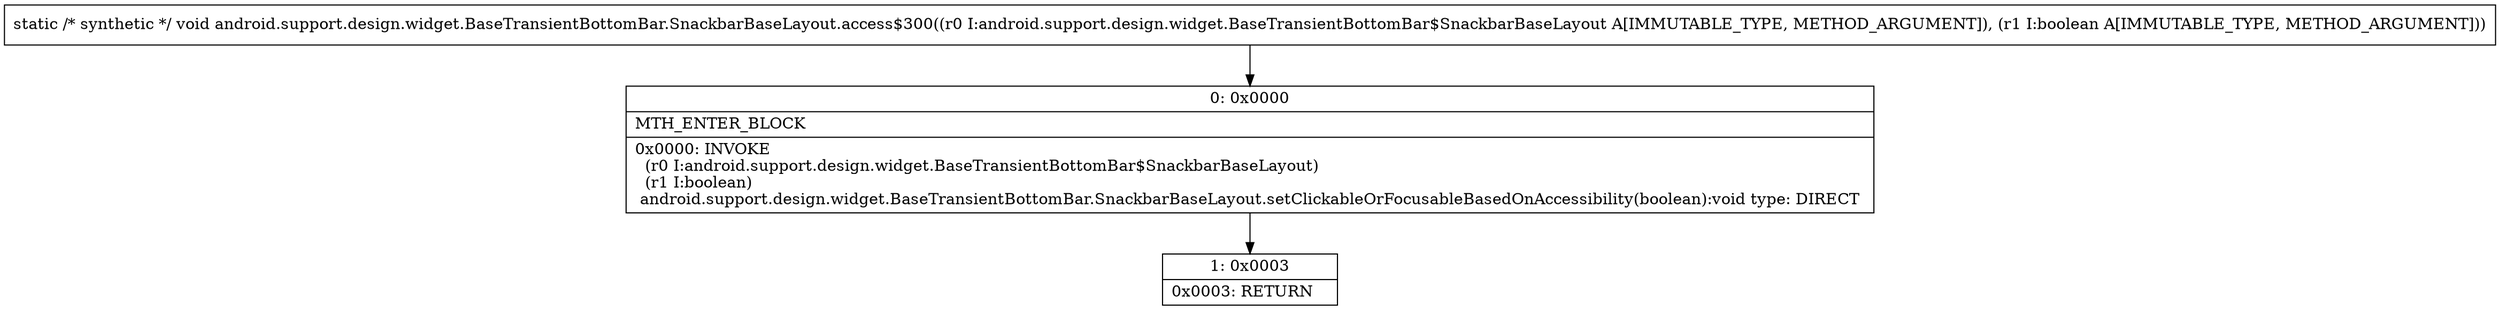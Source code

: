 digraph "CFG forandroid.support.design.widget.BaseTransientBottomBar.SnackbarBaseLayout.access$300(Landroid\/support\/design\/widget\/BaseTransientBottomBar$SnackbarBaseLayout;Z)V" {
Node_0 [shape=record,label="{0\:\ 0x0000|MTH_ENTER_BLOCK\l|0x0000: INVOKE  \l  (r0 I:android.support.design.widget.BaseTransientBottomBar$SnackbarBaseLayout)\l  (r1 I:boolean)\l android.support.design.widget.BaseTransientBottomBar.SnackbarBaseLayout.setClickableOrFocusableBasedOnAccessibility(boolean):void type: DIRECT \l}"];
Node_1 [shape=record,label="{1\:\ 0x0003|0x0003: RETURN   \l}"];
MethodNode[shape=record,label="{static \/* synthetic *\/ void android.support.design.widget.BaseTransientBottomBar.SnackbarBaseLayout.access$300((r0 I:android.support.design.widget.BaseTransientBottomBar$SnackbarBaseLayout A[IMMUTABLE_TYPE, METHOD_ARGUMENT]), (r1 I:boolean A[IMMUTABLE_TYPE, METHOD_ARGUMENT])) }"];
MethodNode -> Node_0;
Node_0 -> Node_1;
}

